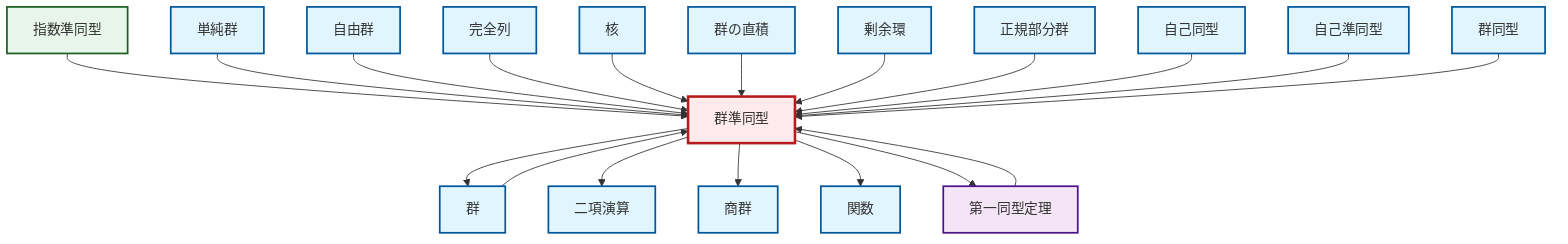 graph TD
    classDef definition fill:#e1f5fe,stroke:#01579b,stroke-width:2px
    classDef theorem fill:#f3e5f5,stroke:#4a148c,stroke-width:2px
    classDef axiom fill:#fff3e0,stroke:#e65100,stroke-width:2px
    classDef example fill:#e8f5e9,stroke:#1b5e20,stroke-width:2px
    classDef current fill:#ffebee,stroke:#b71c1c,stroke-width:3px
    def-isomorphism["群同型"]:::definition
    def-homomorphism["群準同型"]:::definition
    def-quotient-group["商群"]:::definition
    def-endomorphism["自己準同型"]:::definition
    def-function["関数"]:::definition
    def-free-group["自由群"]:::definition
    def-kernel["核"]:::definition
    def-exact-sequence["完全列"]:::definition
    def-binary-operation["二項演算"]:::definition
    def-direct-product["群の直積"]:::definition
    thm-first-isomorphism["第一同型定理"]:::theorem
    def-quotient-ring["剰余環"]:::definition
    def-automorphism["自己同型"]:::definition
    def-normal-subgroup["正規部分群"]:::definition
    def-group["群"]:::definition
    def-simple-group["単純群"]:::definition
    ex-exponential-homomorphism["指数準同型"]:::example
    ex-exponential-homomorphism --> def-homomorphism
    def-simple-group --> def-homomorphism
    def-homomorphism --> def-group
    def-free-group --> def-homomorphism
    def-exact-sequence --> def-homomorphism
    def-group --> def-homomorphism
    def-homomorphism --> def-binary-operation
    def-kernel --> def-homomorphism
    def-homomorphism --> def-quotient-group
    def-homomorphism --> def-function
    def-direct-product --> def-homomorphism
    def-quotient-ring --> def-homomorphism
    def-normal-subgroup --> def-homomorphism
    def-homomorphism --> thm-first-isomorphism
    def-automorphism --> def-homomorphism
    def-endomorphism --> def-homomorphism
    thm-first-isomorphism --> def-homomorphism
    def-isomorphism --> def-homomorphism
    class def-homomorphism current